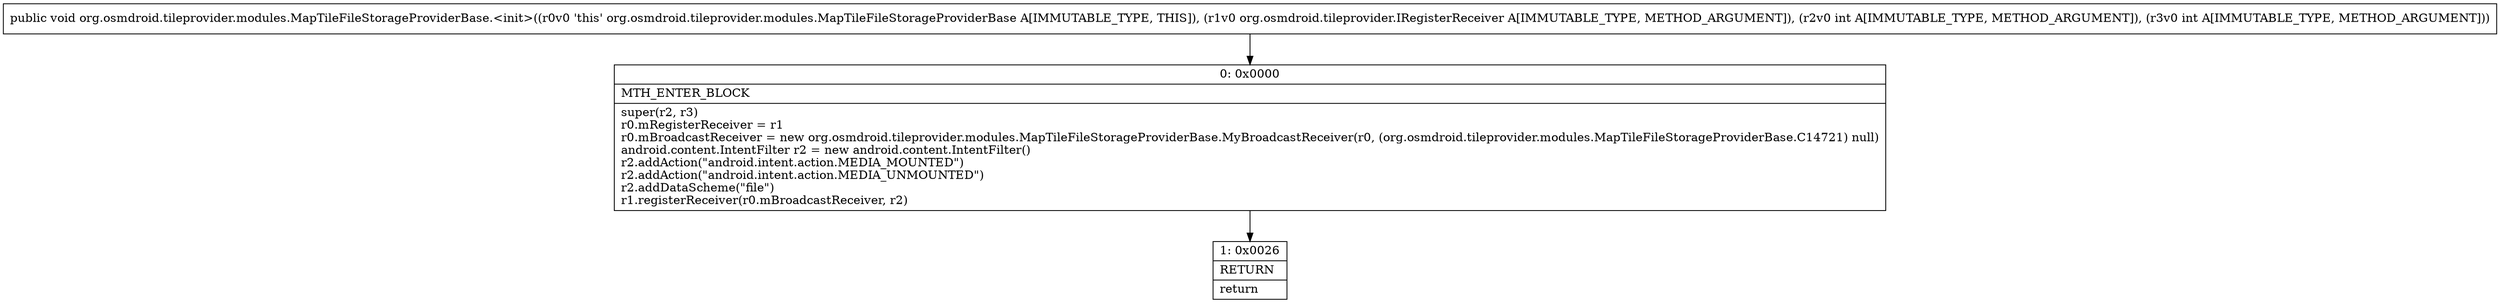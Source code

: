 digraph "CFG fororg.osmdroid.tileprovider.modules.MapTileFileStorageProviderBase.\<init\>(Lorg\/osmdroid\/tileprovider\/IRegisterReceiver;II)V" {
Node_0 [shape=record,label="{0\:\ 0x0000|MTH_ENTER_BLOCK\l|super(r2, r3)\lr0.mRegisterReceiver = r1\lr0.mBroadcastReceiver = new org.osmdroid.tileprovider.modules.MapTileFileStorageProviderBase.MyBroadcastReceiver(r0, (org.osmdroid.tileprovider.modules.MapTileFileStorageProviderBase.C14721) null)\landroid.content.IntentFilter r2 = new android.content.IntentFilter()\lr2.addAction(\"android.intent.action.MEDIA_MOUNTED\")\lr2.addAction(\"android.intent.action.MEDIA_UNMOUNTED\")\lr2.addDataScheme(\"file\")\lr1.registerReceiver(r0.mBroadcastReceiver, r2)\l}"];
Node_1 [shape=record,label="{1\:\ 0x0026|RETURN\l|return\l}"];
MethodNode[shape=record,label="{public void org.osmdroid.tileprovider.modules.MapTileFileStorageProviderBase.\<init\>((r0v0 'this' org.osmdroid.tileprovider.modules.MapTileFileStorageProviderBase A[IMMUTABLE_TYPE, THIS]), (r1v0 org.osmdroid.tileprovider.IRegisterReceiver A[IMMUTABLE_TYPE, METHOD_ARGUMENT]), (r2v0 int A[IMMUTABLE_TYPE, METHOD_ARGUMENT]), (r3v0 int A[IMMUTABLE_TYPE, METHOD_ARGUMENT])) }"];
MethodNode -> Node_0;
Node_0 -> Node_1;
}

